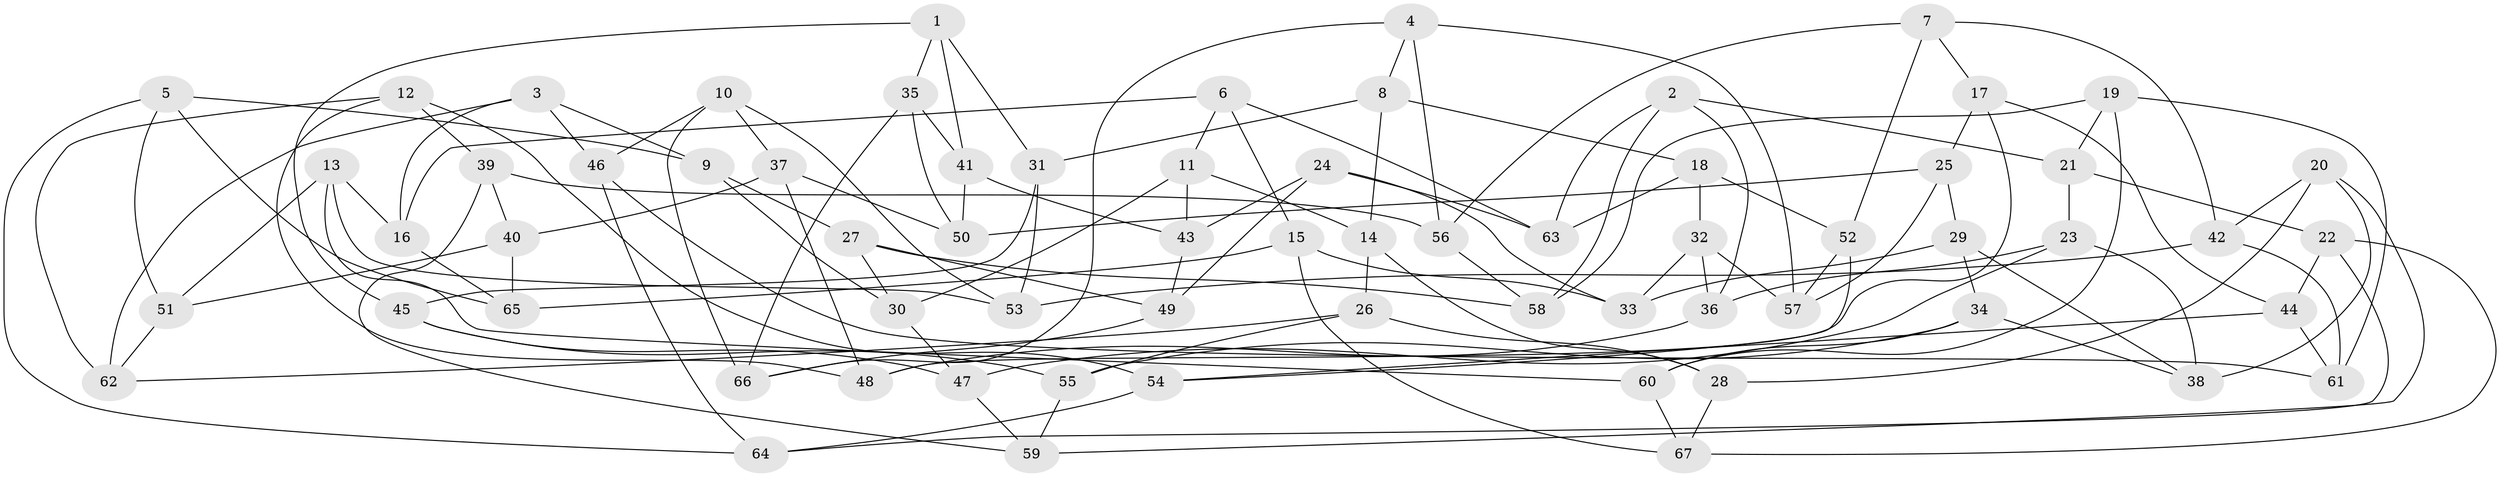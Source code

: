 // coarse degree distribution, {7: 0.058823529411764705, 10: 0.029411764705882353, 8: 0.058823529411764705, 6: 0.029411764705882353, 4: 0.6176470588235294, 9: 0.058823529411764705, 3: 0.08823529411764706, 12: 0.029411764705882353, 5: 0.029411764705882353}
// Generated by graph-tools (version 1.1) at 2025/53/03/04/25 22:53:51]
// undirected, 67 vertices, 134 edges
graph export_dot {
  node [color=gray90,style=filled];
  1;
  2;
  3;
  4;
  5;
  6;
  7;
  8;
  9;
  10;
  11;
  12;
  13;
  14;
  15;
  16;
  17;
  18;
  19;
  20;
  21;
  22;
  23;
  24;
  25;
  26;
  27;
  28;
  29;
  30;
  31;
  32;
  33;
  34;
  35;
  36;
  37;
  38;
  39;
  40;
  41;
  42;
  43;
  44;
  45;
  46;
  47;
  48;
  49;
  50;
  51;
  52;
  53;
  54;
  55;
  56;
  57;
  58;
  59;
  60;
  61;
  62;
  63;
  64;
  65;
  66;
  67;
  1 -- 45;
  1 -- 41;
  1 -- 35;
  1 -- 31;
  2 -- 63;
  2 -- 58;
  2 -- 21;
  2 -- 36;
  3 -- 16;
  3 -- 9;
  3 -- 46;
  3 -- 62;
  4 -- 66;
  4 -- 57;
  4 -- 8;
  4 -- 56;
  5 -- 65;
  5 -- 51;
  5 -- 64;
  5 -- 9;
  6 -- 16;
  6 -- 15;
  6 -- 63;
  6 -- 11;
  7 -- 52;
  7 -- 56;
  7 -- 42;
  7 -- 17;
  8 -- 18;
  8 -- 31;
  8 -- 14;
  9 -- 30;
  9 -- 27;
  10 -- 53;
  10 -- 66;
  10 -- 37;
  10 -- 46;
  11 -- 30;
  11 -- 14;
  11 -- 43;
  12 -- 62;
  12 -- 48;
  12 -- 54;
  12 -- 39;
  13 -- 16;
  13 -- 53;
  13 -- 51;
  13 -- 60;
  14 -- 26;
  14 -- 28;
  15 -- 33;
  15 -- 65;
  15 -- 67;
  16 -- 65;
  17 -- 44;
  17 -- 48;
  17 -- 25;
  18 -- 63;
  18 -- 32;
  18 -- 52;
  19 -- 61;
  19 -- 21;
  19 -- 60;
  19 -- 58;
  20 -- 42;
  20 -- 38;
  20 -- 28;
  20 -- 59;
  21 -- 22;
  21 -- 23;
  22 -- 64;
  22 -- 44;
  22 -- 67;
  23 -- 38;
  23 -- 47;
  23 -- 36;
  24 -- 33;
  24 -- 49;
  24 -- 63;
  24 -- 43;
  25 -- 57;
  25 -- 50;
  25 -- 29;
  26 -- 28;
  26 -- 62;
  26 -- 55;
  27 -- 49;
  27 -- 58;
  27 -- 30;
  28 -- 67;
  29 -- 33;
  29 -- 34;
  29 -- 38;
  30 -- 47;
  31 -- 45;
  31 -- 53;
  32 -- 33;
  32 -- 36;
  32 -- 57;
  34 -- 38;
  34 -- 55;
  34 -- 60;
  35 -- 66;
  35 -- 41;
  35 -- 50;
  36 -- 48;
  37 -- 48;
  37 -- 40;
  37 -- 50;
  39 -- 40;
  39 -- 59;
  39 -- 56;
  40 -- 65;
  40 -- 51;
  41 -- 43;
  41 -- 50;
  42 -- 53;
  42 -- 61;
  43 -- 49;
  44 -- 61;
  44 -- 54;
  45 -- 47;
  45 -- 55;
  46 -- 64;
  46 -- 61;
  47 -- 59;
  49 -- 66;
  51 -- 62;
  52 -- 57;
  52 -- 54;
  54 -- 64;
  55 -- 59;
  56 -- 58;
  60 -- 67;
}
